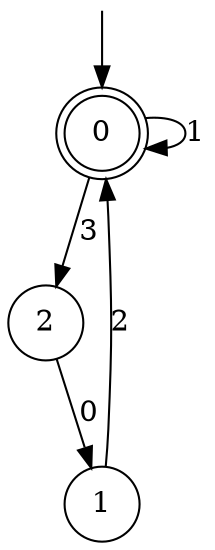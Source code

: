 digraph g {

	s0 [shape="doublecircle" label="0"];
	s1 [shape="circle" label="1"];
	s2 [shape="circle" label="2"];
	s0 -> s0 [label="1"];
	s0 -> s2 [label="3"];
	s1 -> s0 [label="2"];
	s2 -> s1 [label="0"];

__start0 [label="" shape="none" width="0" height="0"];
__start0 -> s0;

}
